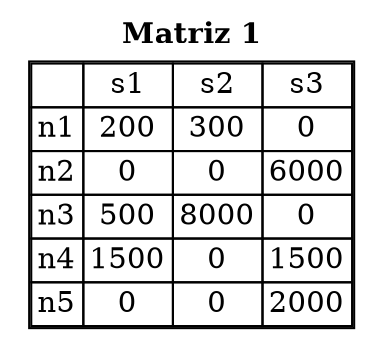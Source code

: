 
        digraph G {
            node [shape=plaintext]

            // Matriz 1 con título
            M1 [
                label=<
                <TABLE BORDER="0" CELLBORDER="0" CELLSPACING="0">
                    <TR><TD><B>Matriz 1</B></TD></TR>
                    <TR>
                        <TD>
                            <TABLE BORDER="1" CELLBORDER="1" CELLSPACING="0">
                                <TR><TD></TD><TD>s1</TD><TD>s2</TD><TD>s3</TD></TR>
                                <TR><TD>n1</TD><TD>200</TD><TD>300</TD><TD>0</TD></TR>
                                <TR><TD>n2</TD><TD>0</TD><TD>0</TD><TD>6000</TD></TR>
                                <TR><TD>n3</TD><TD>500</TD><TD>8000</TD><TD>0</TD></TR>
                                <TR><TD>n4</TD><TD>1500</TD><TD>0</TD><TD>1500</TD></TR>
                                <TR><TD>n5</TD><TD>0</TD><TD>0</TD><TD>2000</TD></TR>
                            </TABLE>
                        </TD>
                    </TR>
                </TABLE>
                >
            ];

            // Organización
            { rank=same; M1 }  // M1 y M2 en la misma fila
        }
        